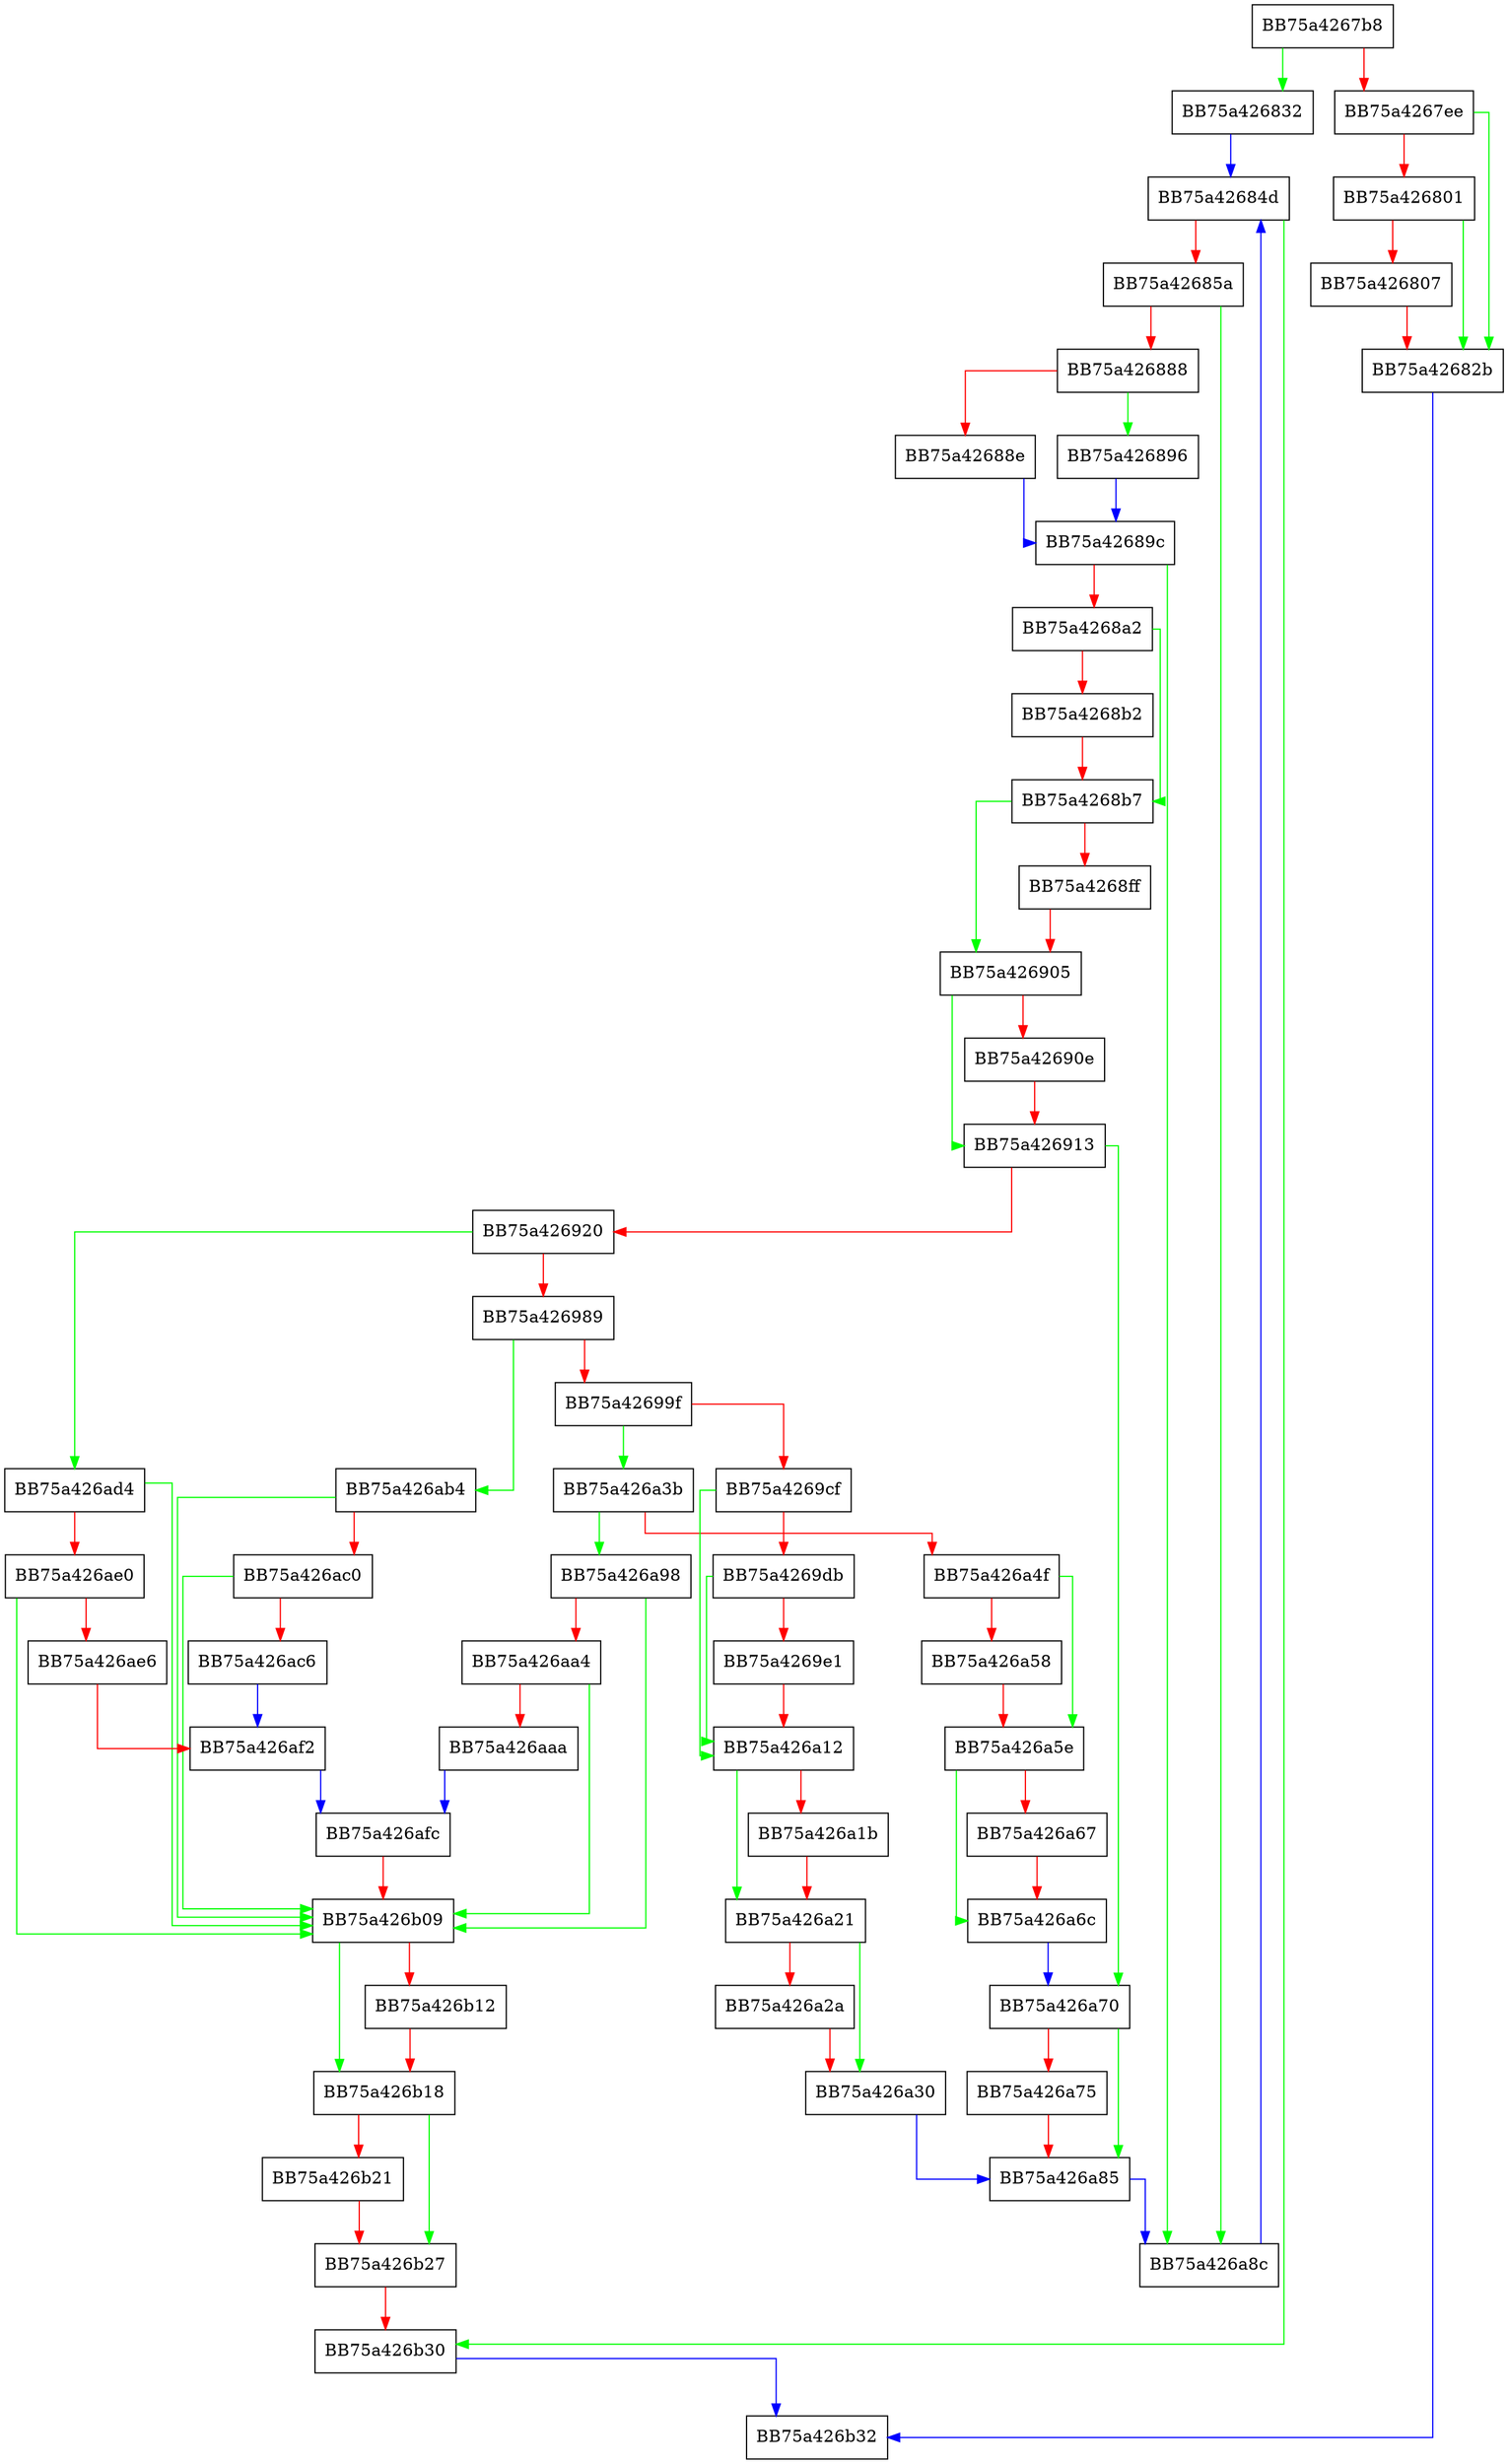 digraph Unpack {
  node [shape="box"];
  graph [splines=ortho];
  BB75a4267b8 -> BB75a426832 [color="green"];
  BB75a4267b8 -> BB75a4267ee [color="red"];
  BB75a4267ee -> BB75a42682b [color="green"];
  BB75a4267ee -> BB75a426801 [color="red"];
  BB75a426801 -> BB75a42682b [color="green"];
  BB75a426801 -> BB75a426807 [color="red"];
  BB75a426807 -> BB75a42682b [color="red"];
  BB75a42682b -> BB75a426b32 [color="blue"];
  BB75a426832 -> BB75a42684d [color="blue"];
  BB75a42684d -> BB75a426b30 [color="green"];
  BB75a42684d -> BB75a42685a [color="red"];
  BB75a42685a -> BB75a426a8c [color="green"];
  BB75a42685a -> BB75a426888 [color="red"];
  BB75a426888 -> BB75a426896 [color="green"];
  BB75a426888 -> BB75a42688e [color="red"];
  BB75a42688e -> BB75a42689c [color="blue"];
  BB75a426896 -> BB75a42689c [color="blue"];
  BB75a42689c -> BB75a426a8c [color="green"];
  BB75a42689c -> BB75a4268a2 [color="red"];
  BB75a4268a2 -> BB75a4268b7 [color="green"];
  BB75a4268a2 -> BB75a4268b2 [color="red"];
  BB75a4268b2 -> BB75a4268b7 [color="red"];
  BB75a4268b7 -> BB75a426905 [color="green"];
  BB75a4268b7 -> BB75a4268ff [color="red"];
  BB75a4268ff -> BB75a426905 [color="red"];
  BB75a426905 -> BB75a426913 [color="green"];
  BB75a426905 -> BB75a42690e [color="red"];
  BB75a42690e -> BB75a426913 [color="red"];
  BB75a426913 -> BB75a426a70 [color="green"];
  BB75a426913 -> BB75a426920 [color="red"];
  BB75a426920 -> BB75a426ad4 [color="green"];
  BB75a426920 -> BB75a426989 [color="red"];
  BB75a426989 -> BB75a426ab4 [color="green"];
  BB75a426989 -> BB75a42699f [color="red"];
  BB75a42699f -> BB75a426a3b [color="green"];
  BB75a42699f -> BB75a4269cf [color="red"];
  BB75a4269cf -> BB75a426a12 [color="green"];
  BB75a4269cf -> BB75a4269db [color="red"];
  BB75a4269db -> BB75a426a12 [color="green"];
  BB75a4269db -> BB75a4269e1 [color="red"];
  BB75a4269e1 -> BB75a426a12 [color="red"];
  BB75a426a12 -> BB75a426a21 [color="green"];
  BB75a426a12 -> BB75a426a1b [color="red"];
  BB75a426a1b -> BB75a426a21 [color="red"];
  BB75a426a21 -> BB75a426a30 [color="green"];
  BB75a426a21 -> BB75a426a2a [color="red"];
  BB75a426a2a -> BB75a426a30 [color="red"];
  BB75a426a30 -> BB75a426a85 [color="blue"];
  BB75a426a3b -> BB75a426a98 [color="green"];
  BB75a426a3b -> BB75a426a4f [color="red"];
  BB75a426a4f -> BB75a426a5e [color="green"];
  BB75a426a4f -> BB75a426a58 [color="red"];
  BB75a426a58 -> BB75a426a5e [color="red"];
  BB75a426a5e -> BB75a426a6c [color="green"];
  BB75a426a5e -> BB75a426a67 [color="red"];
  BB75a426a67 -> BB75a426a6c [color="red"];
  BB75a426a6c -> BB75a426a70 [color="blue"];
  BB75a426a70 -> BB75a426a85 [color="green"];
  BB75a426a70 -> BB75a426a75 [color="red"];
  BB75a426a75 -> BB75a426a85 [color="red"];
  BB75a426a85 -> BB75a426a8c [color="blue"];
  BB75a426a8c -> BB75a42684d [color="blue"];
  BB75a426a98 -> BB75a426b09 [color="green"];
  BB75a426a98 -> BB75a426aa4 [color="red"];
  BB75a426aa4 -> BB75a426b09 [color="green"];
  BB75a426aa4 -> BB75a426aaa [color="red"];
  BB75a426aaa -> BB75a426afc [color="blue"];
  BB75a426ab4 -> BB75a426b09 [color="green"];
  BB75a426ab4 -> BB75a426ac0 [color="red"];
  BB75a426ac0 -> BB75a426b09 [color="green"];
  BB75a426ac0 -> BB75a426ac6 [color="red"];
  BB75a426ac6 -> BB75a426af2 [color="blue"];
  BB75a426ad4 -> BB75a426b09 [color="green"];
  BB75a426ad4 -> BB75a426ae0 [color="red"];
  BB75a426ae0 -> BB75a426b09 [color="green"];
  BB75a426ae0 -> BB75a426ae6 [color="red"];
  BB75a426ae6 -> BB75a426af2 [color="red"];
  BB75a426af2 -> BB75a426afc [color="blue"];
  BB75a426afc -> BB75a426b09 [color="red"];
  BB75a426b09 -> BB75a426b18 [color="green"];
  BB75a426b09 -> BB75a426b12 [color="red"];
  BB75a426b12 -> BB75a426b18 [color="red"];
  BB75a426b18 -> BB75a426b27 [color="green"];
  BB75a426b18 -> BB75a426b21 [color="red"];
  BB75a426b21 -> BB75a426b27 [color="red"];
  BB75a426b27 -> BB75a426b30 [color="red"];
  BB75a426b30 -> BB75a426b32 [color="blue"];
}